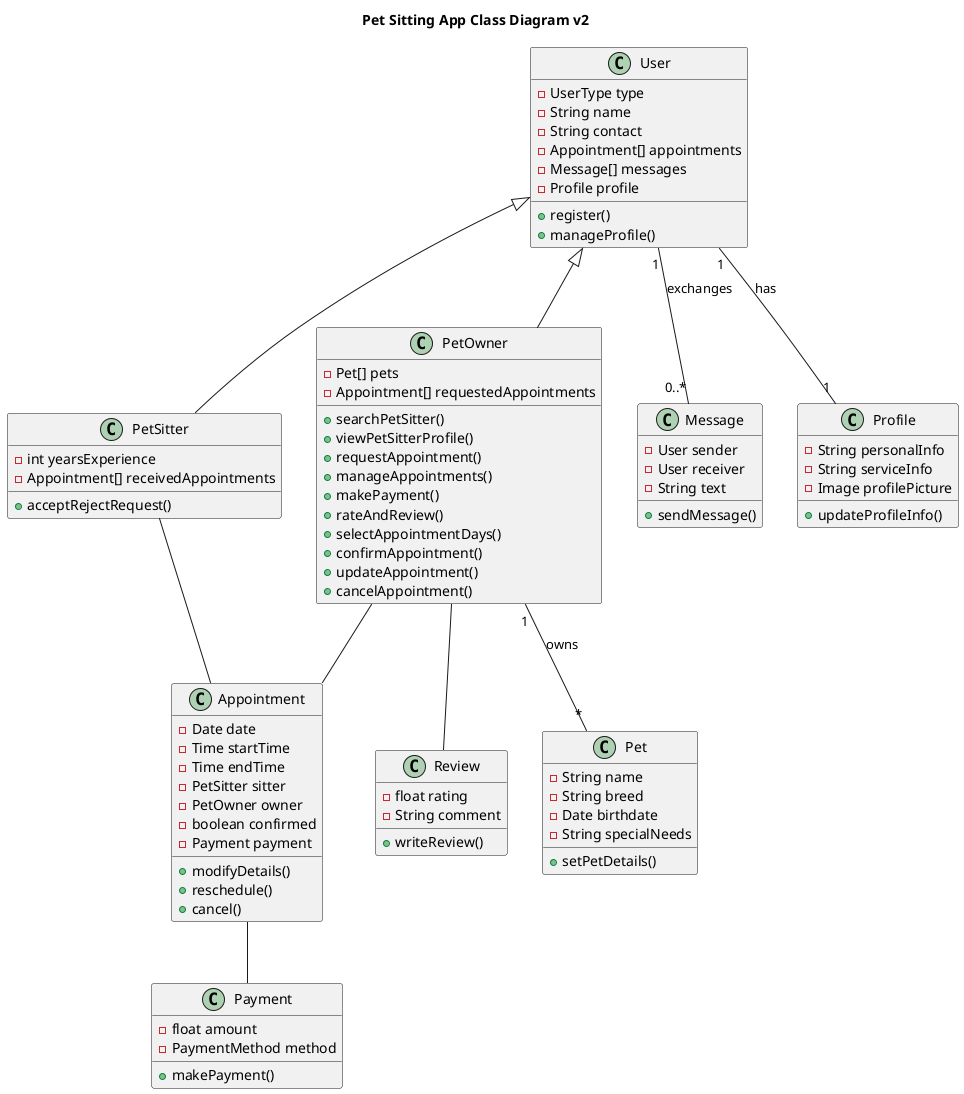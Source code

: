 @startuml

title Pet Sitting App Class Diagram v2

class User {
  -UserType type
  -String name
  -String contact
  -Appointment[] appointments
  -Message[] messages
  -Profile profile
  +register()
  +manageProfile()
}

class PetOwner {
  -Pet[] pets
  -Appointment[] requestedAppointments
  +searchPetSitter()
  +viewPetSitterProfile()
  +requestAppointment()
  +manageAppointments()
  +makePayment()
  +rateAndReview()
  +selectAppointmentDays()
  +confirmAppointment()
  +updateAppointment()
  +cancelAppointment()
}

class PetSitter {
  -int yearsExperience
  -Appointment[] receivedAppointments
  +acceptRejectRequest()
}

class Pet {
  -String name
  -String breed
  -Date birthdate
  -String specialNeeds
  +setPetDetails()
}

class Appointment {
  -Date date
  -Time startTime
  -Time endTime
  -PetSitter sitter
  -PetOwner owner
  -boolean confirmed
  -Payment payment
  +modifyDetails()
  +reschedule()
  +cancel()
}

class Payment {
  -float amount
  -PaymentMethod method
  +makePayment()
}

class Review {
  -float rating
  -String comment
  +writeReview()
}

class Message {
  -User sender
  -User receiver
  -String text
  +sendMessage()
}

class Profile {
  -String personalInfo
  -String serviceInfo
  -Image profilePicture
  +updateProfileInfo()
}

User <|-- PetOwner
User <|-- PetSitter
PetOwner "1" -- "*" Pet : owns
PetOwner -- Appointment
PetSitter -- Appointment
User "1" -- "0..*" Message : exchanges
User "1" -- "1" Profile : has
Appointment -- Payment
PetOwner -- Review

@enduml
